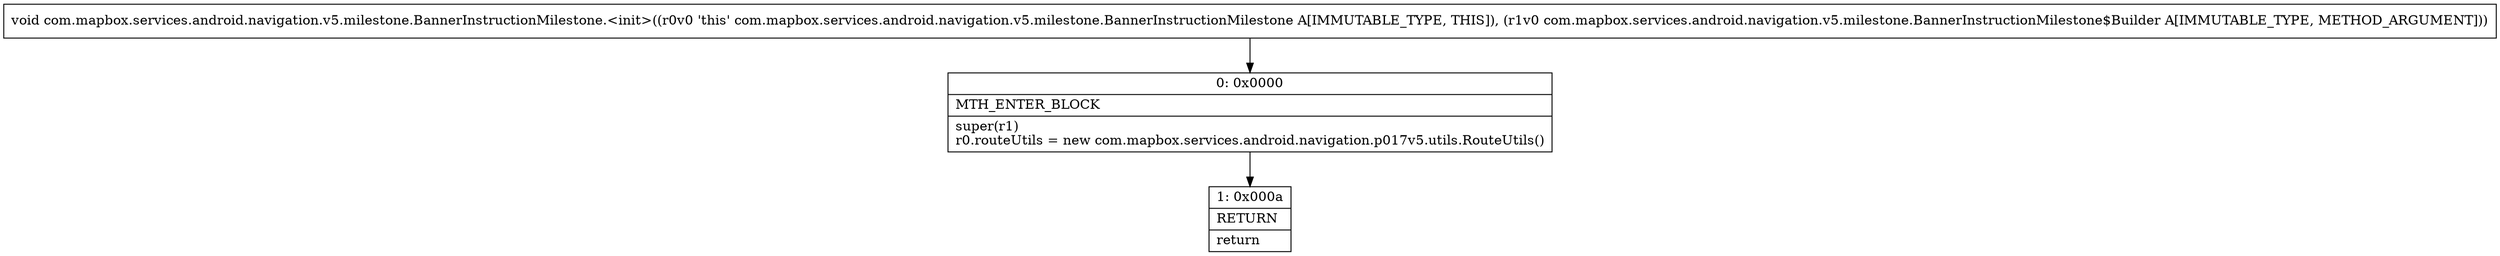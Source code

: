 digraph "CFG forcom.mapbox.services.android.navigation.v5.milestone.BannerInstructionMilestone.\<init\>(Lcom\/mapbox\/services\/android\/navigation\/v5\/milestone\/BannerInstructionMilestone$Builder;)V" {
Node_0 [shape=record,label="{0\:\ 0x0000|MTH_ENTER_BLOCK\l|super(r1)\lr0.routeUtils = new com.mapbox.services.android.navigation.p017v5.utils.RouteUtils()\l}"];
Node_1 [shape=record,label="{1\:\ 0x000a|RETURN\l|return\l}"];
MethodNode[shape=record,label="{void com.mapbox.services.android.navigation.v5.milestone.BannerInstructionMilestone.\<init\>((r0v0 'this' com.mapbox.services.android.navigation.v5.milestone.BannerInstructionMilestone A[IMMUTABLE_TYPE, THIS]), (r1v0 com.mapbox.services.android.navigation.v5.milestone.BannerInstructionMilestone$Builder A[IMMUTABLE_TYPE, METHOD_ARGUMENT])) }"];
MethodNode -> Node_0;
Node_0 -> Node_1;
}

